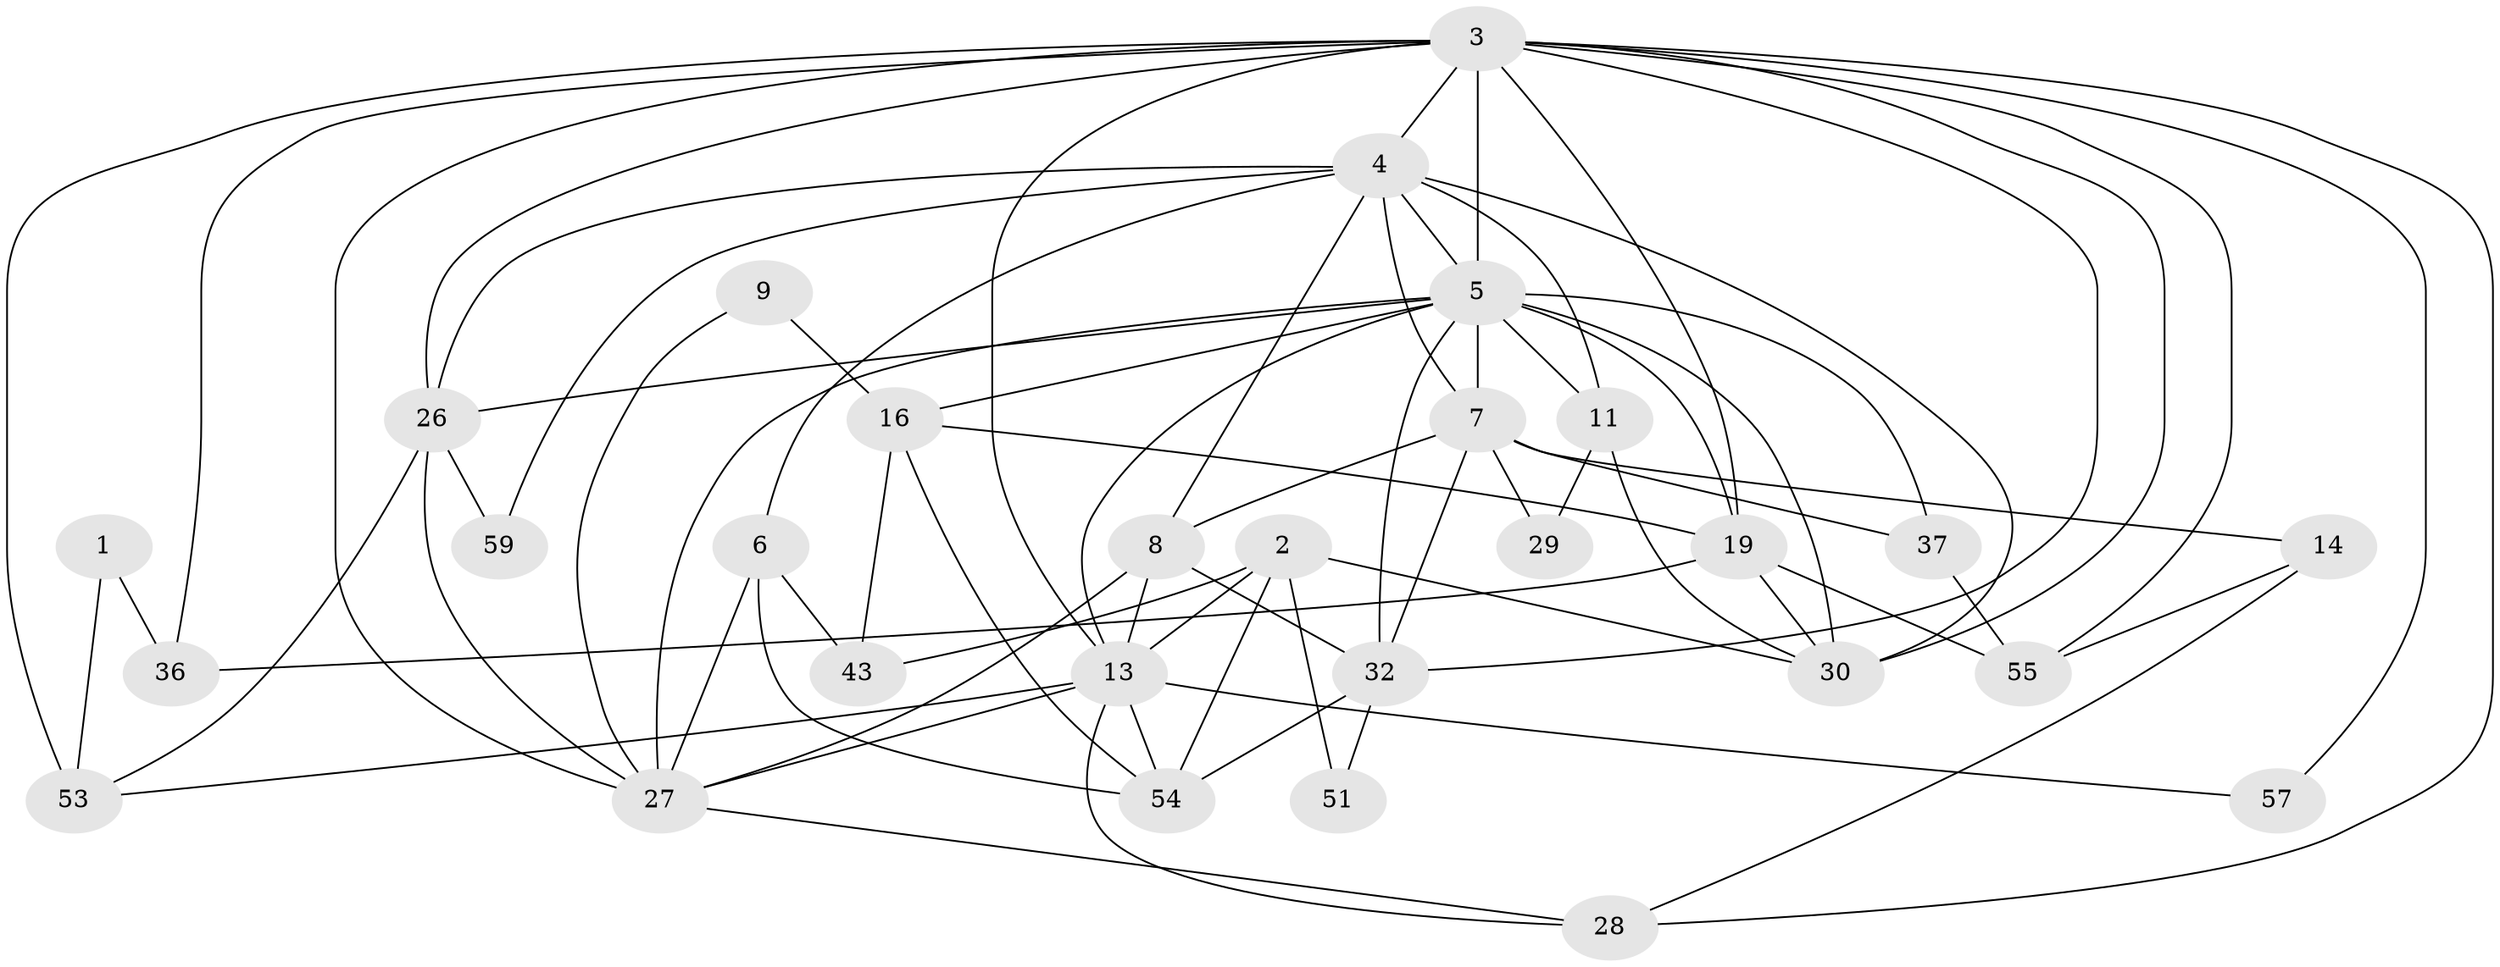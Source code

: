 // original degree distribution, {2: 0.15254237288135594, 5: 0.2033898305084746, 6: 0.0847457627118644, 3: 0.22033898305084745, 4: 0.288135593220339, 7: 0.05084745762711865}
// Generated by graph-tools (version 1.1) at 2025/14/03/09/25 04:14:56]
// undirected, 29 vertices, 73 edges
graph export_dot {
graph [start="1"]
  node [color=gray90,style=filled];
  1;
  2;
  3 [super="+12+20+23"];
  4 [super="+22+41"];
  5 [super="+45+10+15"];
  6;
  7 [super="+24+46"];
  8 [super="+17"];
  9;
  11;
  13 [super="+44"];
  14;
  16 [super="+34"];
  19 [super="+39"];
  26 [super="+58"];
  27 [super="+49+56"];
  28;
  29;
  30 [super="+40+35"];
  32 [super="+47"];
  36;
  37;
  43 [super="+48"];
  51;
  53;
  54;
  55;
  57;
  59;
  1 -- 53;
  1 -- 36;
  2 -- 30;
  2 -- 51;
  2 -- 54;
  2 -- 43;
  2 -- 13;
  3 -- 55;
  3 -- 19;
  3 -- 4;
  3 -- 36;
  3 -- 13;
  3 -- 53 [weight=2];
  3 -- 57;
  3 -- 27;
  3 -- 28;
  3 -- 26;
  3 -- 5 [weight=2];
  3 -- 30;
  3 -- 32;
  4 -- 30 [weight=2];
  4 -- 8 [weight=2];
  4 -- 5;
  4 -- 6;
  4 -- 11;
  4 -- 26;
  4 -- 59;
  4 -- 7;
  5 -- 11;
  5 -- 26 [weight=2];
  5 -- 7;
  5 -- 19 [weight=3];
  5 -- 30 [weight=2];
  5 -- 37;
  5 -- 27;
  5 -- 13;
  5 -- 32;
  5 -- 16;
  6 -- 54;
  6 -- 43 [weight=2];
  6 -- 27;
  7 -- 14;
  7 -- 29;
  7 -- 37;
  7 -- 8;
  7 -- 32;
  8 -- 27;
  8 -- 13;
  8 -- 32;
  9 -- 27;
  9 -- 16;
  11 -- 29;
  11 -- 30;
  13 -- 28;
  13 -- 53;
  13 -- 54;
  13 -- 57;
  13 -- 27;
  14 -- 28;
  14 -- 55;
  16 -- 19;
  16 -- 54 [weight=2];
  16 -- 43;
  19 -- 36;
  19 -- 55;
  19 -- 30;
  26 -- 53;
  26 -- 27;
  26 -- 59;
  27 -- 28;
  32 -- 54;
  32 -- 51;
  37 -- 55;
}
